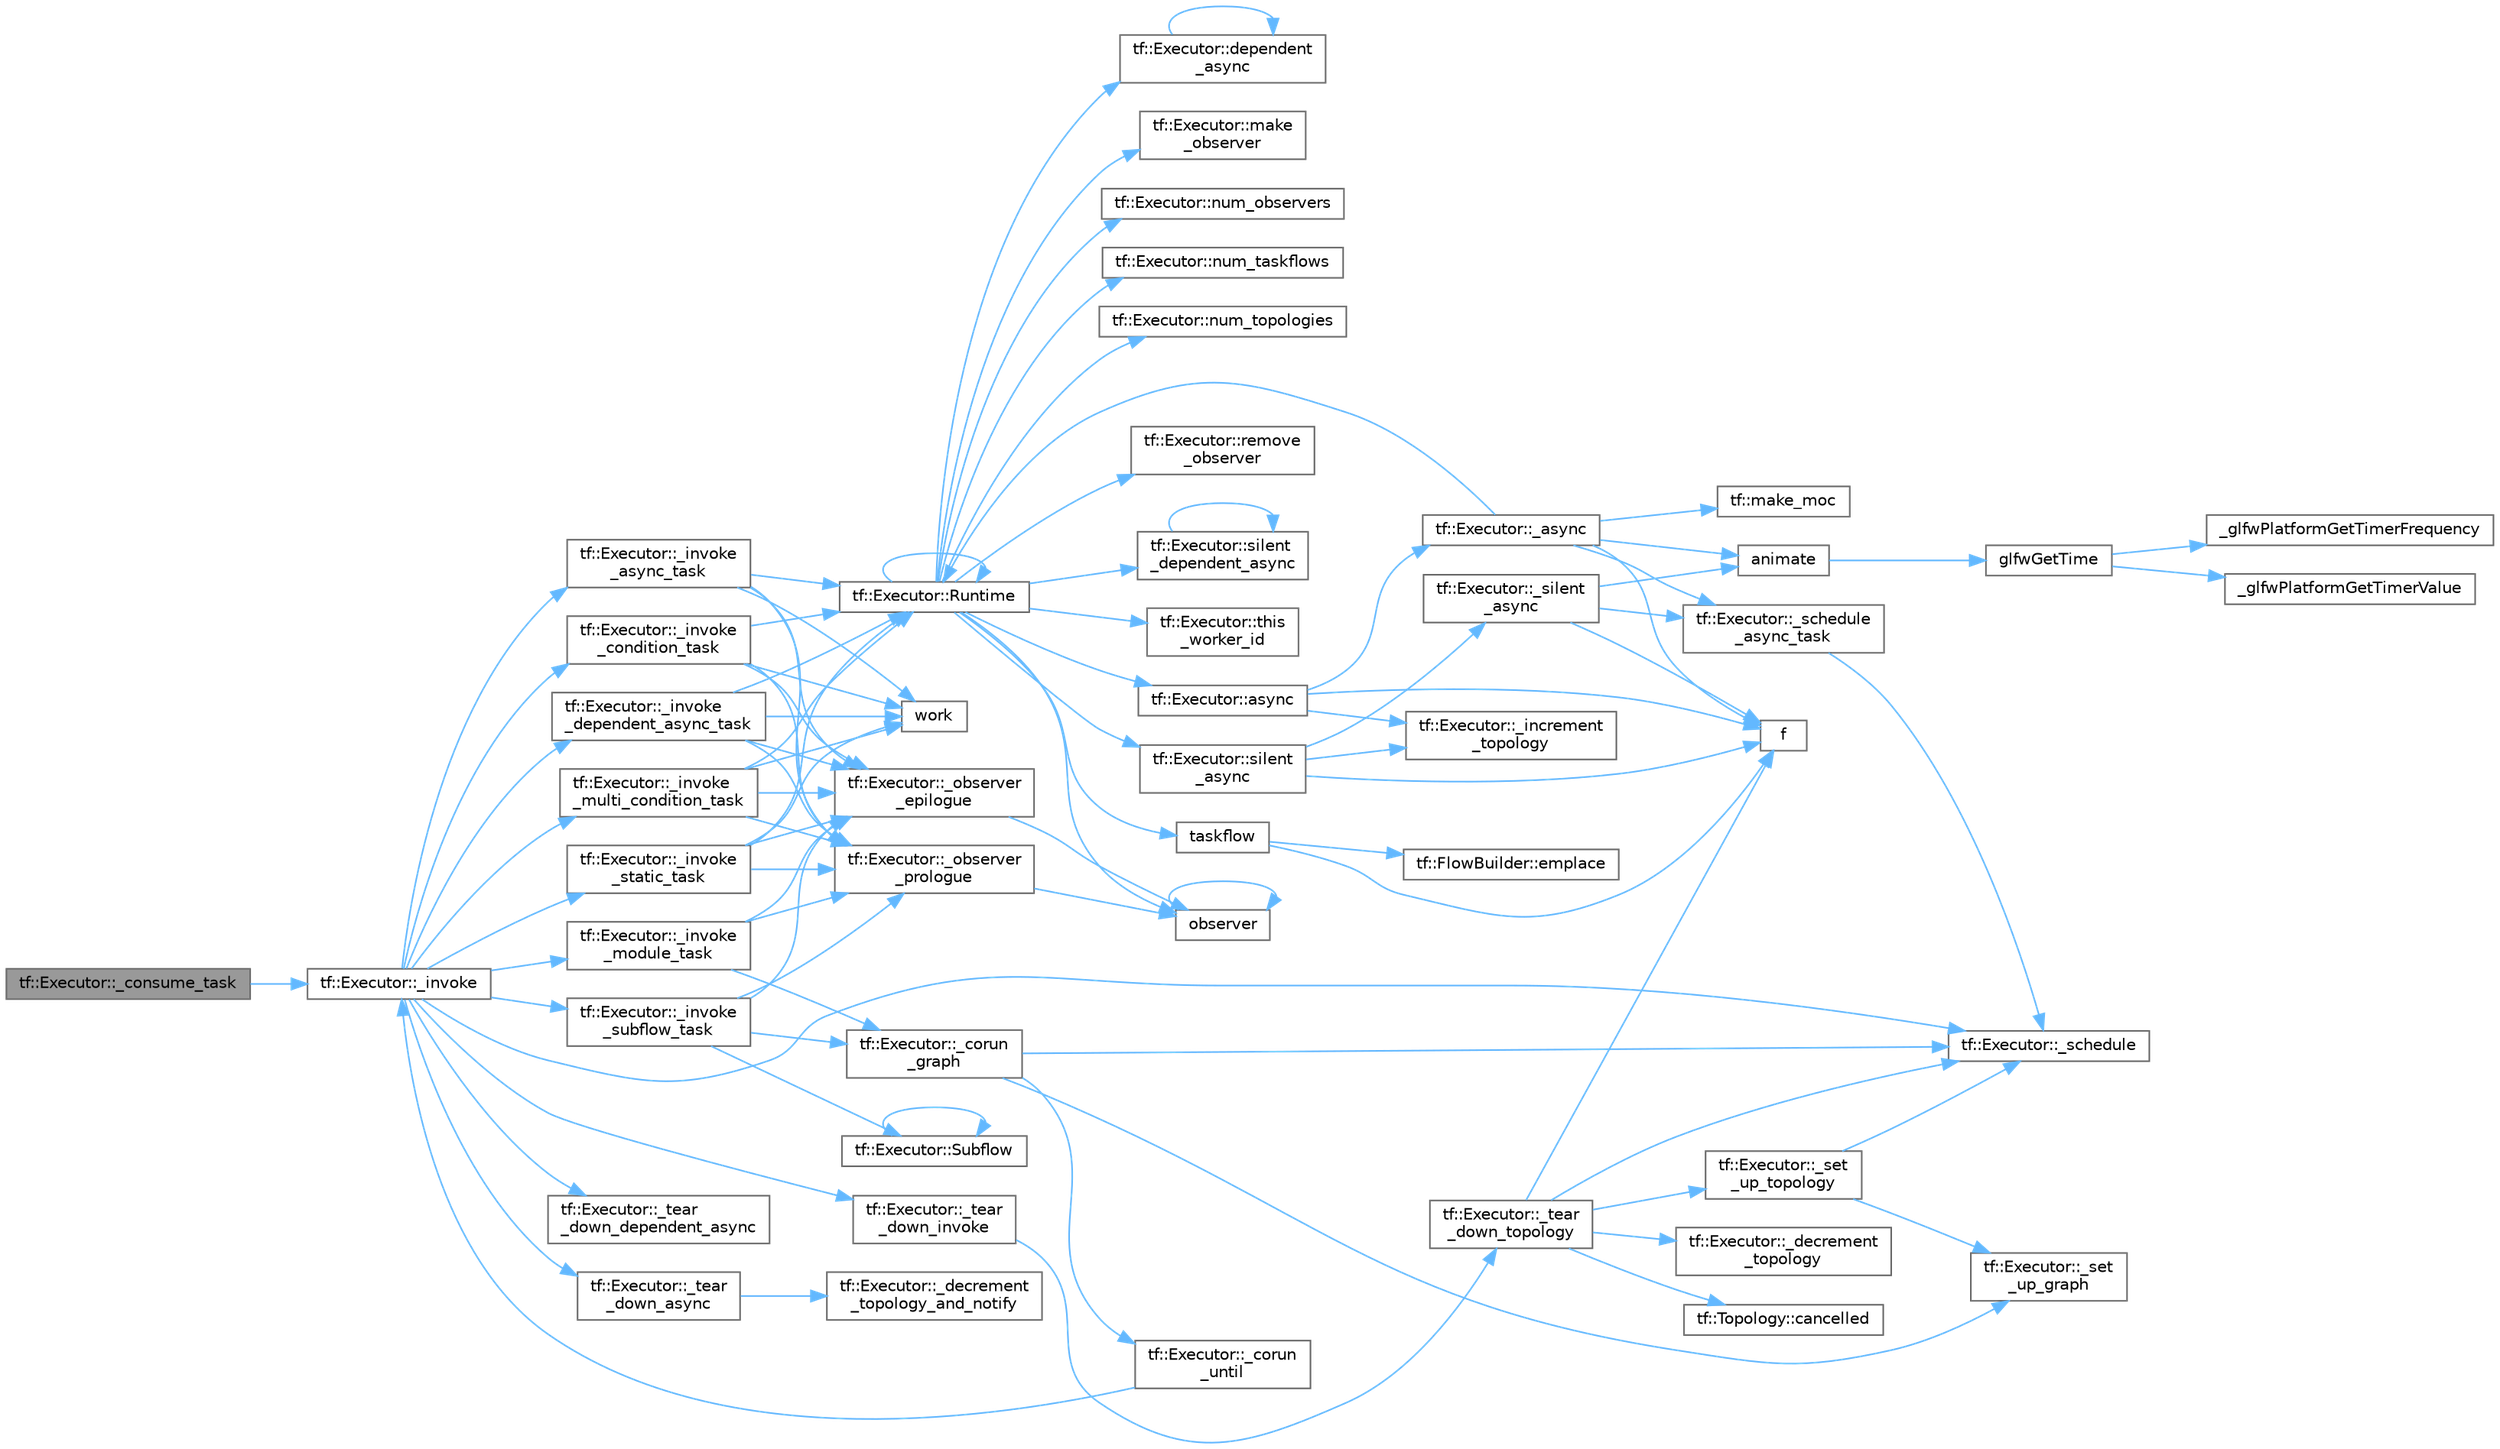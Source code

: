 digraph "tf::Executor::_consume_task"
{
 // LATEX_PDF_SIZE
  bgcolor="transparent";
  edge [fontname=Helvetica,fontsize=10,labelfontname=Helvetica,labelfontsize=10];
  node [fontname=Helvetica,fontsize=10,shape=box,height=0.2,width=0.4];
  rankdir="LR";
  Node1 [id="Node000001",label="tf::Executor::_consume_task",height=0.2,width=0.4,color="gray40", fillcolor="grey60", style="filled", fontcolor="black",tooltip=" "];
  Node1 -> Node2 [id="edge1_Node000001_Node000002",color="steelblue1",style="solid",tooltip=" "];
  Node2 [id="Node000002",label="tf::Executor::_invoke",height=0.2,width=0.4,color="grey40", fillcolor="white", style="filled",URL="$classtf_1_1_executor.html#ad16165142908aca9444ea88e65040219",tooltip=" "];
  Node2 -> Node3 [id="edge2_Node000002_Node000003",color="steelblue1",style="solid",tooltip=" "];
  Node3 [id="Node000003",label="tf::Executor::_invoke\l_async_task",height=0.2,width=0.4,color="grey40", fillcolor="white", style="filled",URL="$classtf_1_1_executor.html#a1d1b9bf8ed24dffff65d860ef1627ef3",tooltip=" "];
  Node3 -> Node4 [id="edge3_Node000003_Node000004",color="steelblue1",style="solid",tooltip=" "];
  Node4 [id="Node000004",label="tf::Executor::_observer\l_epilogue",height=0.2,width=0.4,color="grey40", fillcolor="white", style="filled",URL="$classtf_1_1_executor.html#a9cd8c1a72af4477bc0f9575b68ffb16a",tooltip=" "];
  Node4 -> Node5 [id="edge4_Node000004_Node000005",color="steelblue1",style="solid",tooltip=" "];
  Node5 [id="Node000005",label="observer",height=0.2,width=0.4,color="grey40", fillcolor="white", style="filled",URL="$test__basics_8cpp.html#ae362ef40752341c76d5edd1d99e46918",tooltip=" "];
  Node5 -> Node5 [id="edge5_Node000005_Node000005",color="steelblue1",style="solid",tooltip=" "];
  Node3 -> Node6 [id="edge6_Node000003_Node000006",color="steelblue1",style="solid",tooltip=" "];
  Node6 [id="Node000006",label="tf::Executor::_observer\l_prologue",height=0.2,width=0.4,color="grey40", fillcolor="white", style="filled",URL="$classtf_1_1_executor.html#ae023614977a19def9e04cf7212eab65b",tooltip=" "];
  Node6 -> Node5 [id="edge7_Node000006_Node000005",color="steelblue1",style="solid",tooltip=" "];
  Node3 -> Node7 [id="edge8_Node000003_Node000007",color="steelblue1",style="solid",tooltip=" "];
  Node7 [id="Node000007",label="tf::Executor::Runtime",height=0.2,width=0.4,color="grey40", fillcolor="white", style="filled",URL="$classtf_1_1_executor.html#a5b17fd70021887be0e396dd96f9dd5e3",tooltip=" "];
  Node7 -> Node8 [id="edge9_Node000007_Node000008",color="steelblue1",style="solid",tooltip=" "];
  Node8 [id="Node000008",label="tf::Executor::async",height=0.2,width=0.4,color="grey40", fillcolor="white", style="filled",URL="$classtf_1_1_executor.html#af960048056f7c6b5bc71f4f526f05df7",tooltip="creates a parameterized asynchronous task to run the given function"];
  Node8 -> Node9 [id="edge10_Node000008_Node000009",color="steelblue1",style="solid",tooltip=" "];
  Node9 [id="Node000009",label="tf::Executor::_async",height=0.2,width=0.4,color="grey40", fillcolor="white", style="filled",URL="$classtf_1_1_executor.html#ac568bd686aba3bedabe63b42c43d94a8",tooltip=" "];
  Node9 -> Node10 [id="edge11_Node000009_Node000010",color="steelblue1",style="solid",tooltip=" "];
  Node10 [id="Node000010",label="tf::Executor::_schedule\l_async_task",height=0.2,width=0.4,color="grey40", fillcolor="white", style="filled",URL="$classtf_1_1_executor.html#af5acda8c6e9a1564c9d665336ea091d0",tooltip=" "];
  Node10 -> Node11 [id="edge12_Node000010_Node000011",color="steelblue1",style="solid",tooltip=" "];
  Node11 [id="Node000011",label="tf::Executor::_schedule",height=0.2,width=0.4,color="grey40", fillcolor="white", style="filled",URL="$classtf_1_1_executor.html#ab8d98f12a62d10ad6cf1a4011a4d0034",tooltip=" "];
  Node9 -> Node12 [id="edge13_Node000009_Node000012",color="steelblue1",style="solid",tooltip=" "];
  Node12 [id="Node000012",label="animate",height=0.2,width=0.4,color="grey40", fillcolor="white", style="filled",URL="$gears_8c.html#af7a75874690301f56bcd3fa511ba39a8",tooltip=" "];
  Node12 -> Node13 [id="edge14_Node000012_Node000013",color="steelblue1",style="solid",tooltip=" "];
  Node13 [id="Node000013",label="glfwGetTime",height=0.2,width=0.4,color="grey40", fillcolor="white", style="filled",URL="$group__input.html#ga03d4a1039b8662c71eeb40beea8cb622",tooltip="Returns the GLFW time."];
  Node13 -> Node14 [id="edge15_Node000013_Node000014",color="steelblue1",style="solid",tooltip=" "];
  Node14 [id="Node000014",label="_glfwPlatformGetTimerFrequency",height=0.2,width=0.4,color="grey40", fillcolor="white", style="filled",URL="$posix__time_8c.html#ab3fe69b1eec5554114fe774623a15137",tooltip=" "];
  Node13 -> Node15 [id="edge16_Node000013_Node000015",color="steelblue1",style="solid",tooltip=" "];
  Node15 [id="Node000015",label="_glfwPlatformGetTimerValue",height=0.2,width=0.4,color="grey40", fillcolor="white", style="filled",URL="$posix__time_8c.html#a5ee7e09b380d3afdd3c2738b726a2a6e",tooltip=" "];
  Node9 -> Node16 [id="edge17_Node000009_Node000016",color="steelblue1",style="solid",tooltip=" "];
  Node16 [id="Node000016",label="f",height=0.2,width=0.4,color="grey40", fillcolor="white", style="filled",URL="$cxx11__tensor__map_8cpp.html#a7f507fea02198f6cb81c86640c7b1a4e",tooltip=" "];
  Node9 -> Node17 [id="edge18_Node000009_Node000017",color="steelblue1",style="solid",tooltip=" "];
  Node17 [id="Node000017",label="tf::make_moc",height=0.2,width=0.4,color="grey40", fillcolor="white", style="filled",URL="$namespacetf.html#a7ddc987133ce85bd85c883b9e113c71b",tooltip=" "];
  Node9 -> Node7 [id="edge19_Node000009_Node000007",color="steelblue1",style="solid",tooltip=" "];
  Node8 -> Node18 [id="edge20_Node000008_Node000018",color="steelblue1",style="solid",tooltip=" "];
  Node18 [id="Node000018",label="tf::Executor::_increment\l_topology",height=0.2,width=0.4,color="grey40", fillcolor="white", style="filled",URL="$classtf_1_1_executor.html#ab85dc42b3e9b18e4b975bd5e9a8c5e72",tooltip=" "];
  Node8 -> Node16 [id="edge21_Node000008_Node000016",color="steelblue1",style="solid",tooltip=" "];
  Node7 -> Node19 [id="edge22_Node000007_Node000019",color="steelblue1",style="solid",tooltip=" "];
  Node19 [id="Node000019",label="tf::Executor::dependent\l_async",height=0.2,width=0.4,color="grey40", fillcolor="white", style="filled",URL="$classtf_1_1_executor.html#aee02b63d3a91ad5ca5a1c0e71f3e128f",tooltip="runs the given function asynchronously when the given dependents finish"];
  Node19 -> Node19 [id="edge23_Node000019_Node000019",color="steelblue1",style="solid",tooltip=" "];
  Node7 -> Node20 [id="edge24_Node000007_Node000020",color="steelblue1",style="solid",tooltip=" "];
  Node20 [id="Node000020",label="tf::Executor::make\l_observer",height=0.2,width=0.4,color="grey40", fillcolor="white", style="filled",URL="$classtf_1_1_executor.html#aff77def96ae740d648dd84e571237c83",tooltip="constructs an observer to inspect the activities of worker threads"];
  Node7 -> Node21 [id="edge25_Node000007_Node000021",color="steelblue1",style="solid",tooltip=" "];
  Node21 [id="Node000021",label="tf::Executor::num_observers",height=0.2,width=0.4,color="grey40", fillcolor="white", style="filled",URL="$classtf_1_1_executor.html#affec621aae59d73fc188ef454008fda2",tooltip="queries the number of observers"];
  Node7 -> Node22 [id="edge26_Node000007_Node000022",color="steelblue1",style="solid",tooltip=" "];
  Node22 [id="Node000022",label="tf::Executor::num_taskflows",height=0.2,width=0.4,color="grey40", fillcolor="white", style="filled",URL="$classtf_1_1_executor.html#a5fb438dc0f7b9e1ae2fe3f240c82f174",tooltip="queries the number of running taskflows with moved ownership"];
  Node7 -> Node23 [id="edge27_Node000007_Node000023",color="steelblue1",style="solid",tooltip=" "];
  Node23 [id="Node000023",label="tf::Executor::num_topologies",height=0.2,width=0.4,color="grey40", fillcolor="white", style="filled",URL="$classtf_1_1_executor.html#a6d6c28ed58211e4c27a99571e5bf0b6c",tooltip="queries the number of running topologies at the time of this call"];
  Node7 -> Node5 [id="edge28_Node000007_Node000005",color="steelblue1",style="solid",tooltip=" "];
  Node7 -> Node24 [id="edge29_Node000007_Node000024",color="steelblue1",style="solid",tooltip=" "];
  Node24 [id="Node000024",label="tf::Executor::remove\l_observer",height=0.2,width=0.4,color="grey40", fillcolor="white", style="filled",URL="$classtf_1_1_executor.html#a31081f492c376f7b798de0e430534531",tooltip="removes an observer from the executor"];
  Node7 -> Node7 [id="edge30_Node000007_Node000007",color="steelblue1",style="solid",tooltip=" "];
  Node7 -> Node25 [id="edge31_Node000007_Node000025",color="steelblue1",style="solid",tooltip=" "];
  Node25 [id="Node000025",label="tf::Executor::silent\l_async",height=0.2,width=0.4,color="grey40", fillcolor="white", style="filled",URL="$classtf_1_1_executor.html#a0461cb2c459c9f9473c72af06af9c701",tooltip="similar to tf::Executor::async but does not return a future object"];
  Node25 -> Node18 [id="edge32_Node000025_Node000018",color="steelblue1",style="solid",tooltip=" "];
  Node25 -> Node26 [id="edge33_Node000025_Node000026",color="steelblue1",style="solid",tooltip=" "];
  Node26 [id="Node000026",label="tf::Executor::_silent\l_async",height=0.2,width=0.4,color="grey40", fillcolor="white", style="filled",URL="$classtf_1_1_executor.html#aa3b32388be14b03249de29bae34b7b52",tooltip=" "];
  Node26 -> Node10 [id="edge34_Node000026_Node000010",color="steelblue1",style="solid",tooltip=" "];
  Node26 -> Node12 [id="edge35_Node000026_Node000012",color="steelblue1",style="solid",tooltip=" "];
  Node26 -> Node16 [id="edge36_Node000026_Node000016",color="steelblue1",style="solid",tooltip=" "];
  Node25 -> Node16 [id="edge37_Node000025_Node000016",color="steelblue1",style="solid",tooltip=" "];
  Node7 -> Node27 [id="edge38_Node000007_Node000027",color="steelblue1",style="solid",tooltip=" "];
  Node27 [id="Node000027",label="tf::Executor::silent\l_dependent_async",height=0.2,width=0.4,color="grey40", fillcolor="white", style="filled",URL="$classtf_1_1_executor.html#a0e2d792f28136b8227b413d0c27d5c7f",tooltip="runs the given function asynchronously when the given dependents finish"];
  Node27 -> Node27 [id="edge39_Node000027_Node000027",color="steelblue1",style="solid",tooltip=" "];
  Node7 -> Node28 [id="edge40_Node000007_Node000028",color="steelblue1",style="solid",tooltip=" "];
  Node28 [id="Node000028",label="taskflow",height=0.2,width=0.4,color="grey40", fillcolor="white", style="filled",URL="$sandbox_2jacobi_2taskflow_8cpp.html#a47af48e377b7c0ac855c12acd5b69b1e",tooltip=" "];
  Node28 -> Node29 [id="edge41_Node000028_Node000029",color="steelblue1",style="solid",tooltip=" "];
  Node29 [id="Node000029",label="tf::FlowBuilder::emplace",height=0.2,width=0.4,color="grey40", fillcolor="white", style="filled",URL="$classtf_1_1_flow_builder.html#a60d7a666cab71ecfa3010b2efb0d6b57",tooltip="creates a static task"];
  Node28 -> Node16 [id="edge42_Node000028_Node000016",color="steelblue1",style="solid",tooltip=" "];
  Node7 -> Node30 [id="edge43_Node000007_Node000030",color="steelblue1",style="solid",tooltip=" "];
  Node30 [id="Node000030",label="tf::Executor::this\l_worker_id",height=0.2,width=0.4,color="grey40", fillcolor="white", style="filled",URL="$classtf_1_1_executor.html#a6487d589cb1f6b078b69fd3bb1082345",tooltip="queries the id of the caller thread in this executor"];
  Node3 -> Node31 [id="edge44_Node000003_Node000031",color="steelblue1",style="solid",tooltip=" "];
  Node31 [id="Node000031",label="work",height=0.2,width=0.4,color="grey40", fillcolor="white", style="filled",URL="$graph__pipeline_2levelgraph_8hpp.html#aa24fdf691a71c708fccdc6e29a805b42",tooltip=" "];
  Node2 -> Node32 [id="edge45_Node000002_Node000032",color="steelblue1",style="solid",tooltip=" "];
  Node32 [id="Node000032",label="tf::Executor::_invoke\l_condition_task",height=0.2,width=0.4,color="grey40", fillcolor="white", style="filled",URL="$classtf_1_1_executor.html#afa6be6aab23ff4b2a293a2245818916d",tooltip=" "];
  Node32 -> Node4 [id="edge46_Node000032_Node000004",color="steelblue1",style="solid",tooltip=" "];
  Node32 -> Node6 [id="edge47_Node000032_Node000006",color="steelblue1",style="solid",tooltip=" "];
  Node32 -> Node7 [id="edge48_Node000032_Node000007",color="steelblue1",style="solid",tooltip=" "];
  Node32 -> Node31 [id="edge49_Node000032_Node000031",color="steelblue1",style="solid",tooltip=" "];
  Node2 -> Node33 [id="edge50_Node000002_Node000033",color="steelblue1",style="solid",tooltip=" "];
  Node33 [id="Node000033",label="tf::Executor::_invoke\l_dependent_async_task",height=0.2,width=0.4,color="grey40", fillcolor="white", style="filled",URL="$classtf_1_1_executor.html#a776d2c0b21b8811c2f83abf45e3d0d90",tooltip=" "];
  Node33 -> Node4 [id="edge51_Node000033_Node000004",color="steelblue1",style="solid",tooltip=" "];
  Node33 -> Node6 [id="edge52_Node000033_Node000006",color="steelblue1",style="solid",tooltip=" "];
  Node33 -> Node7 [id="edge53_Node000033_Node000007",color="steelblue1",style="solid",tooltip=" "];
  Node33 -> Node31 [id="edge54_Node000033_Node000031",color="steelblue1",style="solid",tooltip=" "];
  Node2 -> Node34 [id="edge55_Node000002_Node000034",color="steelblue1",style="solid",tooltip=" "];
  Node34 [id="Node000034",label="tf::Executor::_invoke\l_module_task",height=0.2,width=0.4,color="grey40", fillcolor="white", style="filled",URL="$classtf_1_1_executor.html#a429fed7f063b23a633e1657a43f1fd0e",tooltip=" "];
  Node34 -> Node35 [id="edge56_Node000034_Node000035",color="steelblue1",style="solid",tooltip=" "];
  Node35 [id="Node000035",label="tf::Executor::_corun\l_graph",height=0.2,width=0.4,color="grey40", fillcolor="white", style="filled",URL="$classtf_1_1_executor.html#a6202243d809e524d196a9c0e3092ce41",tooltip=" "];
  Node35 -> Node36 [id="edge57_Node000035_Node000036",color="steelblue1",style="solid",tooltip=" "];
  Node36 [id="Node000036",label="tf::Executor::_corun\l_until",height=0.2,width=0.4,color="grey40", fillcolor="white", style="filled",URL="$classtf_1_1_executor.html#a43cdd198427b7be2827450f6ce8343af",tooltip=" "];
  Node36 -> Node2 [id="edge58_Node000036_Node000002",color="steelblue1",style="solid",tooltip=" "];
  Node35 -> Node11 [id="edge59_Node000035_Node000011",color="steelblue1",style="solid",tooltip=" "];
  Node35 -> Node37 [id="edge60_Node000035_Node000037",color="steelblue1",style="solid",tooltip=" "];
  Node37 [id="Node000037",label="tf::Executor::_set\l_up_graph",height=0.2,width=0.4,color="grey40", fillcolor="white", style="filled",URL="$classtf_1_1_executor.html#a9c5bd85f2a5a266ae9cd27e5aaf2f14e",tooltip=" "];
  Node34 -> Node4 [id="edge61_Node000034_Node000004",color="steelblue1",style="solid",tooltip=" "];
  Node34 -> Node6 [id="edge62_Node000034_Node000006",color="steelblue1",style="solid",tooltip=" "];
  Node2 -> Node38 [id="edge63_Node000002_Node000038",color="steelblue1",style="solid",tooltip=" "];
  Node38 [id="Node000038",label="tf::Executor::_invoke\l_multi_condition_task",height=0.2,width=0.4,color="grey40", fillcolor="white", style="filled",URL="$classtf_1_1_executor.html#a19b3f10d4eab40143d3f76b946ded252",tooltip=" "];
  Node38 -> Node4 [id="edge64_Node000038_Node000004",color="steelblue1",style="solid",tooltip=" "];
  Node38 -> Node6 [id="edge65_Node000038_Node000006",color="steelblue1",style="solid",tooltip=" "];
  Node38 -> Node7 [id="edge66_Node000038_Node000007",color="steelblue1",style="solid",tooltip=" "];
  Node38 -> Node31 [id="edge67_Node000038_Node000031",color="steelblue1",style="solid",tooltip=" "];
  Node2 -> Node39 [id="edge68_Node000002_Node000039",color="steelblue1",style="solid",tooltip=" "];
  Node39 [id="Node000039",label="tf::Executor::_invoke\l_static_task",height=0.2,width=0.4,color="grey40", fillcolor="white", style="filled",URL="$classtf_1_1_executor.html#ac243d2a08b5a4a75dd440dc063b886ce",tooltip=" "];
  Node39 -> Node4 [id="edge69_Node000039_Node000004",color="steelblue1",style="solid",tooltip=" "];
  Node39 -> Node6 [id="edge70_Node000039_Node000006",color="steelblue1",style="solid",tooltip=" "];
  Node39 -> Node7 [id="edge71_Node000039_Node000007",color="steelblue1",style="solid",tooltip=" "];
  Node39 -> Node31 [id="edge72_Node000039_Node000031",color="steelblue1",style="solid",tooltip=" "];
  Node2 -> Node40 [id="edge73_Node000002_Node000040",color="steelblue1",style="solid",tooltip=" "];
  Node40 [id="Node000040",label="tf::Executor::_invoke\l_subflow_task",height=0.2,width=0.4,color="grey40", fillcolor="white", style="filled",URL="$classtf_1_1_executor.html#a726a11d174f98f4200e0022a17ece959",tooltip=" "];
  Node40 -> Node35 [id="edge74_Node000040_Node000035",color="steelblue1",style="solid",tooltip=" "];
  Node40 -> Node4 [id="edge75_Node000040_Node000004",color="steelblue1",style="solid",tooltip=" "];
  Node40 -> Node6 [id="edge76_Node000040_Node000006",color="steelblue1",style="solid",tooltip=" "];
  Node40 -> Node41 [id="edge77_Node000040_Node000041",color="steelblue1",style="solid",tooltip=" "];
  Node41 [id="Node000041",label="tf::Executor::Subflow",height=0.2,width=0.4,color="grey40", fillcolor="white", style="filled",URL="$classtf_1_1_executor.html#a16f3b433d11b0607ff9824676c178027",tooltip=" "];
  Node41 -> Node41 [id="edge78_Node000041_Node000041",color="steelblue1",style="solid",tooltip=" "];
  Node2 -> Node11 [id="edge79_Node000002_Node000011",color="steelblue1",style="solid",tooltip=" "];
  Node2 -> Node42 [id="edge80_Node000002_Node000042",color="steelblue1",style="solid",tooltip=" "];
  Node42 [id="Node000042",label="tf::Executor::_tear\l_down_async",height=0.2,width=0.4,color="grey40", fillcolor="white", style="filled",URL="$classtf_1_1_executor.html#a42e7db3fc43e1c5479e30e8d83da9e74",tooltip=" "];
  Node42 -> Node43 [id="edge81_Node000042_Node000043",color="steelblue1",style="solid",tooltip=" "];
  Node43 [id="Node000043",label="tf::Executor::_decrement\l_topology_and_notify",height=0.2,width=0.4,color="grey40", fillcolor="white", style="filled",URL="$classtf_1_1_executor.html#a08945917285cd57d33efc99530fbd384",tooltip=" "];
  Node2 -> Node44 [id="edge82_Node000002_Node000044",color="steelblue1",style="solid",tooltip=" "];
  Node44 [id="Node000044",label="tf::Executor::_tear\l_down_dependent_async",height=0.2,width=0.4,color="grey40", fillcolor="white", style="filled",URL="$classtf_1_1_executor.html#a5a745396246598bb55acb9dd3a4b6c25",tooltip=" "];
  Node2 -> Node45 [id="edge83_Node000002_Node000045",color="steelblue1",style="solid",tooltip=" "];
  Node45 [id="Node000045",label="tf::Executor::_tear\l_down_invoke",height=0.2,width=0.4,color="grey40", fillcolor="white", style="filled",URL="$classtf_1_1_executor.html#a17fe8e0f32892cf2848611bca7566378",tooltip=" "];
  Node45 -> Node46 [id="edge84_Node000045_Node000046",color="steelblue1",style="solid",tooltip=" "];
  Node46 [id="Node000046",label="tf::Executor::_tear\l_down_topology",height=0.2,width=0.4,color="grey40", fillcolor="white", style="filled",URL="$classtf_1_1_executor.html#a76be884d38d1bb8f9b8bba488c901b4b",tooltip=" "];
  Node46 -> Node47 [id="edge85_Node000046_Node000047",color="steelblue1",style="solid",tooltip=" "];
  Node47 [id="Node000047",label="tf::Executor::_decrement\l_topology",height=0.2,width=0.4,color="grey40", fillcolor="white", style="filled",URL="$classtf_1_1_executor.html#a8728f22f6d177fad84ce667e02a7a3b9",tooltip=" "];
  Node46 -> Node11 [id="edge86_Node000046_Node000011",color="steelblue1",style="solid",tooltip=" "];
  Node46 -> Node48 [id="edge87_Node000046_Node000048",color="steelblue1",style="solid",tooltip=" "];
  Node48 [id="Node000048",label="tf::Executor::_set\l_up_topology",height=0.2,width=0.4,color="grey40", fillcolor="white", style="filled",URL="$classtf_1_1_executor.html#a723daf897c5d3d3517583cb4c62654ee",tooltip=" "];
  Node48 -> Node11 [id="edge88_Node000048_Node000011",color="steelblue1",style="solid",tooltip=" "];
  Node48 -> Node37 [id="edge89_Node000048_Node000037",color="steelblue1",style="solid",tooltip=" "];
  Node46 -> Node49 [id="edge90_Node000046_Node000049",color="steelblue1",style="solid",tooltip=" "];
  Node49 [id="Node000049",label="tf::Topology::cancelled",height=0.2,width=0.4,color="grey40", fillcolor="white", style="filled",URL="$classtf_1_1_topology.html#a5f3f05242bb1c9f2a168fc124fccec6f",tooltip=" "];
  Node46 -> Node16 [id="edge91_Node000046_Node000016",color="steelblue1",style="solid",tooltip=" "];
}
